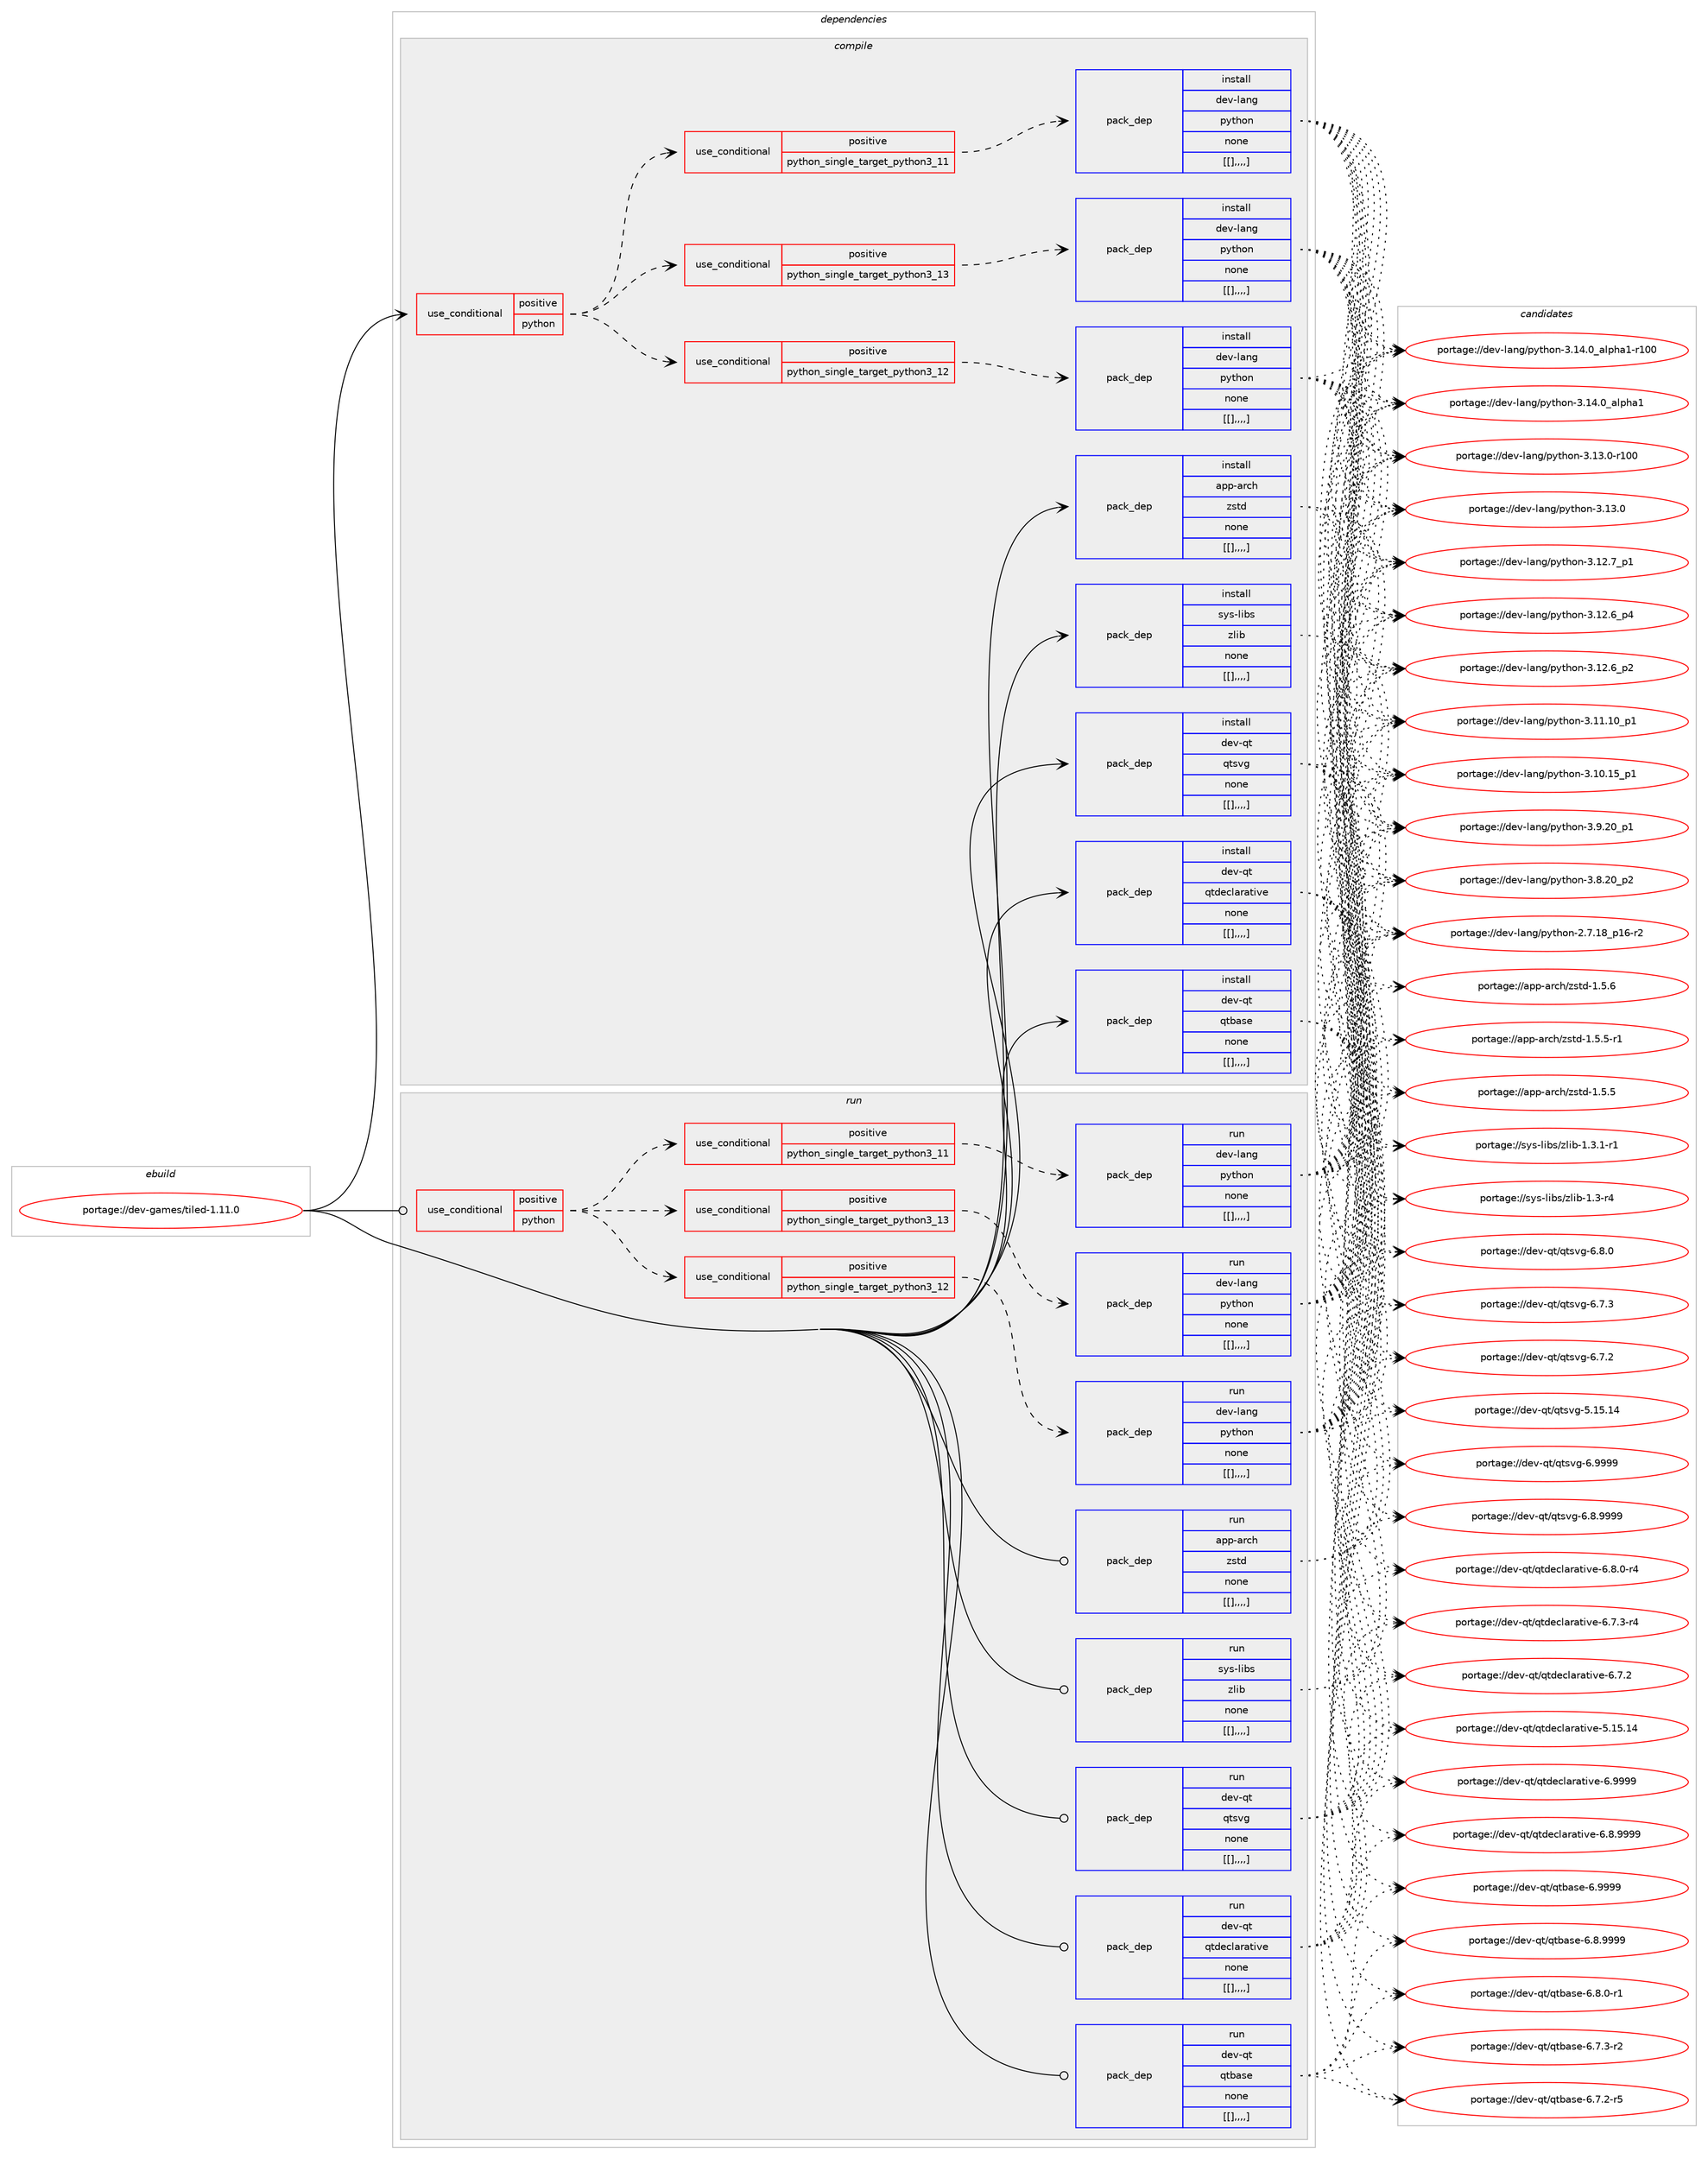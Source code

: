 digraph prolog {

# *************
# Graph options
# *************

newrank=true;
concentrate=true;
compound=true;
graph [rankdir=LR,fontname=Helvetica,fontsize=10,ranksep=1.5];#, ranksep=2.5, nodesep=0.2];
edge  [arrowhead=vee];
node  [fontname=Helvetica,fontsize=10];

# **********
# The ebuild
# **********

subgraph cluster_leftcol {
color=gray;
label=<<i>ebuild</i>>;
id [label="portage://dev-games/tiled-1.11.0", color=red, width=4, href="../dev-games/tiled-1.11.0.svg"];
}

# ****************
# The dependencies
# ****************

subgraph cluster_midcol {
color=gray;
label=<<i>dependencies</i>>;
subgraph cluster_compile {
fillcolor="#eeeeee";
style=filled;
label=<<i>compile</i>>;
subgraph cond21539 {
dependency78881 [label=<<TABLE BORDER="0" CELLBORDER="1" CELLSPACING="0" CELLPADDING="4"><TR><TD ROWSPAN="3" CELLPADDING="10">use_conditional</TD></TR><TR><TD>positive</TD></TR><TR><TD>python</TD></TR></TABLE>>, shape=none, color=red];
subgraph cond21540 {
dependency78884 [label=<<TABLE BORDER="0" CELLBORDER="1" CELLSPACING="0" CELLPADDING="4"><TR><TD ROWSPAN="3" CELLPADDING="10">use_conditional</TD></TR><TR><TD>positive</TD></TR><TR><TD>python_single_target_python3_11</TD></TR></TABLE>>, shape=none, color=red];
subgraph pack56356 {
dependency78943 [label=<<TABLE BORDER="0" CELLBORDER="1" CELLSPACING="0" CELLPADDING="4" WIDTH="220"><TR><TD ROWSPAN="6" CELLPADDING="30">pack_dep</TD></TR><TR><TD WIDTH="110">install</TD></TR><TR><TD>dev-lang</TD></TR><TR><TD>python</TD></TR><TR><TD>none</TD></TR><TR><TD>[[],,,,]</TD></TR></TABLE>>, shape=none, color=blue];
}
dependency78884:e -> dependency78943:w [weight=20,style="dashed",arrowhead="vee"];
}
dependency78881:e -> dependency78884:w [weight=20,style="dashed",arrowhead="vee"];
subgraph cond21556 {
dependency79001 [label=<<TABLE BORDER="0" CELLBORDER="1" CELLSPACING="0" CELLPADDING="4"><TR><TD ROWSPAN="3" CELLPADDING="10">use_conditional</TD></TR><TR><TD>positive</TD></TR><TR><TD>python_single_target_python3_12</TD></TR></TABLE>>, shape=none, color=red];
subgraph pack56450 {
dependency79104 [label=<<TABLE BORDER="0" CELLBORDER="1" CELLSPACING="0" CELLPADDING="4" WIDTH="220"><TR><TD ROWSPAN="6" CELLPADDING="30">pack_dep</TD></TR><TR><TD WIDTH="110">install</TD></TR><TR><TD>dev-lang</TD></TR><TR><TD>python</TD></TR><TR><TD>none</TD></TR><TR><TD>[[],,,,]</TD></TR></TABLE>>, shape=none, color=blue];
}
dependency79001:e -> dependency79104:w [weight=20,style="dashed",arrowhead="vee"];
}
dependency78881:e -> dependency79001:w [weight=20,style="dashed",arrowhead="vee"];
subgraph cond21587 {
dependency79111 [label=<<TABLE BORDER="0" CELLBORDER="1" CELLSPACING="0" CELLPADDING="4"><TR><TD ROWSPAN="3" CELLPADDING="10">use_conditional</TD></TR><TR><TD>positive</TD></TR><TR><TD>python_single_target_python3_13</TD></TR></TABLE>>, shape=none, color=red];
subgraph pack56516 {
dependency79121 [label=<<TABLE BORDER="0" CELLBORDER="1" CELLSPACING="0" CELLPADDING="4" WIDTH="220"><TR><TD ROWSPAN="6" CELLPADDING="30">pack_dep</TD></TR><TR><TD WIDTH="110">install</TD></TR><TR><TD>dev-lang</TD></TR><TR><TD>python</TD></TR><TR><TD>none</TD></TR><TR><TD>[[],,,,]</TD></TR></TABLE>>, shape=none, color=blue];
}
dependency79111:e -> dependency79121:w [weight=20,style="dashed",arrowhead="vee"];
}
dependency78881:e -> dependency79111:w [weight=20,style="dashed",arrowhead="vee"];
}
id:e -> dependency78881:w [weight=20,style="solid",arrowhead="vee"];
subgraph pack56520 {
dependency79128 [label=<<TABLE BORDER="0" CELLBORDER="1" CELLSPACING="0" CELLPADDING="4" WIDTH="220"><TR><TD ROWSPAN="6" CELLPADDING="30">pack_dep</TD></TR><TR><TD WIDTH="110">install</TD></TR><TR><TD>app-arch</TD></TR><TR><TD>zstd</TD></TR><TR><TD>none</TD></TR><TR><TD>[[],,,,]</TD></TR></TABLE>>, shape=none, color=blue];
}
id:e -> dependency79128:w [weight=20,style="solid",arrowhead="vee"];
subgraph pack56527 {
dependency79142 [label=<<TABLE BORDER="0" CELLBORDER="1" CELLSPACING="0" CELLPADDING="4" WIDTH="220"><TR><TD ROWSPAN="6" CELLPADDING="30">pack_dep</TD></TR><TR><TD WIDTH="110">install</TD></TR><TR><TD>dev-qt</TD></TR><TR><TD>qtbase</TD></TR><TR><TD>none</TD></TR><TR><TD>[[],,,,]</TD></TR></TABLE>>, shape=none, color=blue];
}
id:e -> dependency79142:w [weight=20,style="solid",arrowhead="vee"];
subgraph pack56560 {
dependency79179 [label=<<TABLE BORDER="0" CELLBORDER="1" CELLSPACING="0" CELLPADDING="4" WIDTH="220"><TR><TD ROWSPAN="6" CELLPADDING="30">pack_dep</TD></TR><TR><TD WIDTH="110">install</TD></TR><TR><TD>dev-qt</TD></TR><TR><TD>qtdeclarative</TD></TR><TR><TD>none</TD></TR><TR><TD>[[],,,,]</TD></TR></TABLE>>, shape=none, color=blue];
}
id:e -> dependency79179:w [weight=20,style="solid",arrowhead="vee"];
subgraph pack56564 {
dependency79188 [label=<<TABLE BORDER="0" CELLBORDER="1" CELLSPACING="0" CELLPADDING="4" WIDTH="220"><TR><TD ROWSPAN="6" CELLPADDING="30">pack_dep</TD></TR><TR><TD WIDTH="110">install</TD></TR><TR><TD>dev-qt</TD></TR><TR><TD>qtsvg</TD></TR><TR><TD>none</TD></TR><TR><TD>[[],,,,]</TD></TR></TABLE>>, shape=none, color=blue];
}
id:e -> dependency79188:w [weight=20,style="solid",arrowhead="vee"];
subgraph pack56572 {
dependency79219 [label=<<TABLE BORDER="0" CELLBORDER="1" CELLSPACING="0" CELLPADDING="4" WIDTH="220"><TR><TD ROWSPAN="6" CELLPADDING="30">pack_dep</TD></TR><TR><TD WIDTH="110">install</TD></TR><TR><TD>sys-libs</TD></TR><TR><TD>zlib</TD></TR><TR><TD>none</TD></TR><TR><TD>[[],,,,]</TD></TR></TABLE>>, shape=none, color=blue];
}
id:e -> dependency79219:w [weight=20,style="solid",arrowhead="vee"];
}
subgraph cluster_compileandrun {
fillcolor="#eeeeee";
style=filled;
label=<<i>compile and run</i>>;
}
subgraph cluster_run {
fillcolor="#eeeeee";
style=filled;
label=<<i>run</i>>;
subgraph cond21614 {
dependency79322 [label=<<TABLE BORDER="0" CELLBORDER="1" CELLSPACING="0" CELLPADDING="4"><TR><TD ROWSPAN="3" CELLPADDING="10">use_conditional</TD></TR><TR><TD>positive</TD></TR><TR><TD>python</TD></TR></TABLE>>, shape=none, color=red];
subgraph cond21627 {
dependency79393 [label=<<TABLE BORDER="0" CELLBORDER="1" CELLSPACING="0" CELLPADDING="4"><TR><TD ROWSPAN="3" CELLPADDING="10">use_conditional</TD></TR><TR><TD>positive</TD></TR><TR><TD>python_single_target_python3_11</TD></TR></TABLE>>, shape=none, color=red];
subgraph pack56758 {
dependency79474 [label=<<TABLE BORDER="0" CELLBORDER="1" CELLSPACING="0" CELLPADDING="4" WIDTH="220"><TR><TD ROWSPAN="6" CELLPADDING="30">pack_dep</TD></TR><TR><TD WIDTH="110">run</TD></TR><TR><TD>dev-lang</TD></TR><TR><TD>python</TD></TR><TR><TD>none</TD></TR><TR><TD>[[],,,,]</TD></TR></TABLE>>, shape=none, color=blue];
}
dependency79393:e -> dependency79474:w [weight=20,style="dashed",arrowhead="vee"];
}
dependency79322:e -> dependency79393:w [weight=20,style="dashed",arrowhead="vee"];
subgraph cond21648 {
dependency79580 [label=<<TABLE BORDER="0" CELLBORDER="1" CELLSPACING="0" CELLPADDING="4"><TR><TD ROWSPAN="3" CELLPADDING="10">use_conditional</TD></TR><TR><TD>positive</TD></TR><TR><TD>python_single_target_python3_12</TD></TR></TABLE>>, shape=none, color=red];
subgraph pack56903 {
dependency79590 [label=<<TABLE BORDER="0" CELLBORDER="1" CELLSPACING="0" CELLPADDING="4" WIDTH="220"><TR><TD ROWSPAN="6" CELLPADDING="30">pack_dep</TD></TR><TR><TD WIDTH="110">run</TD></TR><TR><TD>dev-lang</TD></TR><TR><TD>python</TD></TR><TR><TD>none</TD></TR><TR><TD>[[],,,,]</TD></TR></TABLE>>, shape=none, color=blue];
}
dependency79580:e -> dependency79590:w [weight=20,style="dashed",arrowhead="vee"];
}
dependency79322:e -> dependency79580:w [weight=20,style="dashed",arrowhead="vee"];
subgraph cond21660 {
dependency79631 [label=<<TABLE BORDER="0" CELLBORDER="1" CELLSPACING="0" CELLPADDING="4"><TR><TD ROWSPAN="3" CELLPADDING="10">use_conditional</TD></TR><TR><TD>positive</TD></TR><TR><TD>python_single_target_python3_13</TD></TR></TABLE>>, shape=none, color=red];
subgraph pack56975 {
dependency79667 [label=<<TABLE BORDER="0" CELLBORDER="1" CELLSPACING="0" CELLPADDING="4" WIDTH="220"><TR><TD ROWSPAN="6" CELLPADDING="30">pack_dep</TD></TR><TR><TD WIDTH="110">run</TD></TR><TR><TD>dev-lang</TD></TR><TR><TD>python</TD></TR><TR><TD>none</TD></TR><TR><TD>[[],,,,]</TD></TR></TABLE>>, shape=none, color=blue];
}
dependency79631:e -> dependency79667:w [weight=20,style="dashed",arrowhead="vee"];
}
dependency79322:e -> dependency79631:w [weight=20,style="dashed",arrowhead="vee"];
}
id:e -> dependency79322:w [weight=20,style="solid",arrowhead="odot"];
subgraph pack57010 {
dependency79716 [label=<<TABLE BORDER="0" CELLBORDER="1" CELLSPACING="0" CELLPADDING="4" WIDTH="220"><TR><TD ROWSPAN="6" CELLPADDING="30">pack_dep</TD></TR><TR><TD WIDTH="110">run</TD></TR><TR><TD>app-arch</TD></TR><TR><TD>zstd</TD></TR><TR><TD>none</TD></TR><TR><TD>[[],,,,]</TD></TR></TABLE>>, shape=none, color=blue];
}
id:e -> dependency79716:w [weight=20,style="solid",arrowhead="odot"];
subgraph pack57057 {
dependency79762 [label=<<TABLE BORDER="0" CELLBORDER="1" CELLSPACING="0" CELLPADDING="4" WIDTH="220"><TR><TD ROWSPAN="6" CELLPADDING="30">pack_dep</TD></TR><TR><TD WIDTH="110">run</TD></TR><TR><TD>dev-qt</TD></TR><TR><TD>qtbase</TD></TR><TR><TD>none</TD></TR><TR><TD>[[],,,,]</TD></TR></TABLE>>, shape=none, color=blue];
}
id:e -> dependency79762:w [weight=20,style="solid",arrowhead="odot"];
subgraph pack57104 {
dependency79815 [label=<<TABLE BORDER="0" CELLBORDER="1" CELLSPACING="0" CELLPADDING="4" WIDTH="220"><TR><TD ROWSPAN="6" CELLPADDING="30">pack_dep</TD></TR><TR><TD WIDTH="110">run</TD></TR><TR><TD>dev-qt</TD></TR><TR><TD>qtdeclarative</TD></TR><TR><TD>none</TD></TR><TR><TD>[[],,,,]</TD></TR></TABLE>>, shape=none, color=blue];
}
id:e -> dependency79815:w [weight=20,style="solid",arrowhead="odot"];
subgraph pack57106 {
dependency79826 [label=<<TABLE BORDER="0" CELLBORDER="1" CELLSPACING="0" CELLPADDING="4" WIDTH="220"><TR><TD ROWSPAN="6" CELLPADDING="30">pack_dep</TD></TR><TR><TD WIDTH="110">run</TD></TR><TR><TD>dev-qt</TD></TR><TR><TD>qtsvg</TD></TR><TR><TD>none</TD></TR><TR><TD>[[],,,,]</TD></TR></TABLE>>, shape=none, color=blue];
}
id:e -> dependency79826:w [weight=20,style="solid",arrowhead="odot"];
subgraph pack57115 {
dependency79833 [label=<<TABLE BORDER="0" CELLBORDER="1" CELLSPACING="0" CELLPADDING="4" WIDTH="220"><TR><TD ROWSPAN="6" CELLPADDING="30">pack_dep</TD></TR><TR><TD WIDTH="110">run</TD></TR><TR><TD>sys-libs</TD></TR><TR><TD>zlib</TD></TR><TR><TD>none</TD></TR><TR><TD>[[],,,,]</TD></TR></TABLE>>, shape=none, color=blue];
}
id:e -> dependency79833:w [weight=20,style="solid",arrowhead="odot"];
}
}

# **************
# The candidates
# **************

subgraph cluster_choices {
rank=same;
color=gray;
label=<<i>candidates</i>>;

subgraph choice56663 {
color=black;
nodesep=1;
choice100101118451089711010347112121116104111110455146495246489597108112104974945114494848 [label="portage://dev-lang/python-3.14.0_alpha1-r100", color=red, width=4,href="../dev-lang/python-3.14.0_alpha1-r100.svg"];
choice1001011184510897110103471121211161041111104551464952464895971081121049749 [label="portage://dev-lang/python-3.14.0_alpha1", color=red, width=4,href="../dev-lang/python-3.14.0_alpha1.svg"];
choice1001011184510897110103471121211161041111104551464951464845114494848 [label="portage://dev-lang/python-3.13.0-r100", color=red, width=4,href="../dev-lang/python-3.13.0-r100.svg"];
choice10010111845108971101034711212111610411111045514649514648 [label="portage://dev-lang/python-3.13.0", color=red, width=4,href="../dev-lang/python-3.13.0.svg"];
choice100101118451089711010347112121116104111110455146495046559511249 [label="portage://dev-lang/python-3.12.7_p1", color=red, width=4,href="../dev-lang/python-3.12.7_p1.svg"];
choice100101118451089711010347112121116104111110455146495046549511252 [label="portage://dev-lang/python-3.12.6_p4", color=red, width=4,href="../dev-lang/python-3.12.6_p4.svg"];
choice100101118451089711010347112121116104111110455146495046549511250 [label="portage://dev-lang/python-3.12.6_p2", color=red, width=4,href="../dev-lang/python-3.12.6_p2.svg"];
choice10010111845108971101034711212111610411111045514649494649489511249 [label="portage://dev-lang/python-3.11.10_p1", color=red, width=4,href="../dev-lang/python-3.11.10_p1.svg"];
choice10010111845108971101034711212111610411111045514649484649539511249 [label="portage://dev-lang/python-3.10.15_p1", color=red, width=4,href="../dev-lang/python-3.10.15_p1.svg"];
choice100101118451089711010347112121116104111110455146574650489511249 [label="portage://dev-lang/python-3.9.20_p1", color=red, width=4,href="../dev-lang/python-3.9.20_p1.svg"];
choice100101118451089711010347112121116104111110455146564650489511250 [label="portage://dev-lang/python-3.8.20_p2", color=red, width=4,href="../dev-lang/python-3.8.20_p2.svg"];
choice100101118451089711010347112121116104111110455046554649569511249544511450 [label="portage://dev-lang/python-2.7.18_p16-r2", color=red, width=4,href="../dev-lang/python-2.7.18_p16-r2.svg"];
dependency78943:e -> choice100101118451089711010347112121116104111110455146495246489597108112104974945114494848:w [style=dotted,weight="100"];
dependency78943:e -> choice1001011184510897110103471121211161041111104551464952464895971081121049749:w [style=dotted,weight="100"];
dependency78943:e -> choice1001011184510897110103471121211161041111104551464951464845114494848:w [style=dotted,weight="100"];
dependency78943:e -> choice10010111845108971101034711212111610411111045514649514648:w [style=dotted,weight="100"];
dependency78943:e -> choice100101118451089711010347112121116104111110455146495046559511249:w [style=dotted,weight="100"];
dependency78943:e -> choice100101118451089711010347112121116104111110455146495046549511252:w [style=dotted,weight="100"];
dependency78943:e -> choice100101118451089711010347112121116104111110455146495046549511250:w [style=dotted,weight="100"];
dependency78943:e -> choice10010111845108971101034711212111610411111045514649494649489511249:w [style=dotted,weight="100"];
dependency78943:e -> choice10010111845108971101034711212111610411111045514649484649539511249:w [style=dotted,weight="100"];
dependency78943:e -> choice100101118451089711010347112121116104111110455146574650489511249:w [style=dotted,weight="100"];
dependency78943:e -> choice100101118451089711010347112121116104111110455146564650489511250:w [style=dotted,weight="100"];
dependency78943:e -> choice100101118451089711010347112121116104111110455046554649569511249544511450:w [style=dotted,weight="100"];
}
subgraph choice56782 {
color=black;
nodesep=1;
choice100101118451089711010347112121116104111110455146495246489597108112104974945114494848 [label="portage://dev-lang/python-3.14.0_alpha1-r100", color=red, width=4,href="../dev-lang/python-3.14.0_alpha1-r100.svg"];
choice1001011184510897110103471121211161041111104551464952464895971081121049749 [label="portage://dev-lang/python-3.14.0_alpha1", color=red, width=4,href="../dev-lang/python-3.14.0_alpha1.svg"];
choice1001011184510897110103471121211161041111104551464951464845114494848 [label="portage://dev-lang/python-3.13.0-r100", color=red, width=4,href="../dev-lang/python-3.13.0-r100.svg"];
choice10010111845108971101034711212111610411111045514649514648 [label="portage://dev-lang/python-3.13.0", color=red, width=4,href="../dev-lang/python-3.13.0.svg"];
choice100101118451089711010347112121116104111110455146495046559511249 [label="portage://dev-lang/python-3.12.7_p1", color=red, width=4,href="../dev-lang/python-3.12.7_p1.svg"];
choice100101118451089711010347112121116104111110455146495046549511252 [label="portage://dev-lang/python-3.12.6_p4", color=red, width=4,href="../dev-lang/python-3.12.6_p4.svg"];
choice100101118451089711010347112121116104111110455146495046549511250 [label="portage://dev-lang/python-3.12.6_p2", color=red, width=4,href="../dev-lang/python-3.12.6_p2.svg"];
choice10010111845108971101034711212111610411111045514649494649489511249 [label="portage://dev-lang/python-3.11.10_p1", color=red, width=4,href="../dev-lang/python-3.11.10_p1.svg"];
choice10010111845108971101034711212111610411111045514649484649539511249 [label="portage://dev-lang/python-3.10.15_p1", color=red, width=4,href="../dev-lang/python-3.10.15_p1.svg"];
choice100101118451089711010347112121116104111110455146574650489511249 [label="portage://dev-lang/python-3.9.20_p1", color=red, width=4,href="../dev-lang/python-3.9.20_p1.svg"];
choice100101118451089711010347112121116104111110455146564650489511250 [label="portage://dev-lang/python-3.8.20_p2", color=red, width=4,href="../dev-lang/python-3.8.20_p2.svg"];
choice100101118451089711010347112121116104111110455046554649569511249544511450 [label="portage://dev-lang/python-2.7.18_p16-r2", color=red, width=4,href="../dev-lang/python-2.7.18_p16-r2.svg"];
dependency79104:e -> choice100101118451089711010347112121116104111110455146495246489597108112104974945114494848:w [style=dotted,weight="100"];
dependency79104:e -> choice1001011184510897110103471121211161041111104551464952464895971081121049749:w [style=dotted,weight="100"];
dependency79104:e -> choice1001011184510897110103471121211161041111104551464951464845114494848:w [style=dotted,weight="100"];
dependency79104:e -> choice10010111845108971101034711212111610411111045514649514648:w [style=dotted,weight="100"];
dependency79104:e -> choice100101118451089711010347112121116104111110455146495046559511249:w [style=dotted,weight="100"];
dependency79104:e -> choice100101118451089711010347112121116104111110455146495046549511252:w [style=dotted,weight="100"];
dependency79104:e -> choice100101118451089711010347112121116104111110455146495046549511250:w [style=dotted,weight="100"];
dependency79104:e -> choice10010111845108971101034711212111610411111045514649494649489511249:w [style=dotted,weight="100"];
dependency79104:e -> choice10010111845108971101034711212111610411111045514649484649539511249:w [style=dotted,weight="100"];
dependency79104:e -> choice100101118451089711010347112121116104111110455146574650489511249:w [style=dotted,weight="100"];
dependency79104:e -> choice100101118451089711010347112121116104111110455146564650489511250:w [style=dotted,weight="100"];
dependency79104:e -> choice100101118451089711010347112121116104111110455046554649569511249544511450:w [style=dotted,weight="100"];
}
subgraph choice56840 {
color=black;
nodesep=1;
choice100101118451089711010347112121116104111110455146495246489597108112104974945114494848 [label="portage://dev-lang/python-3.14.0_alpha1-r100", color=red, width=4,href="../dev-lang/python-3.14.0_alpha1-r100.svg"];
choice1001011184510897110103471121211161041111104551464952464895971081121049749 [label="portage://dev-lang/python-3.14.0_alpha1", color=red, width=4,href="../dev-lang/python-3.14.0_alpha1.svg"];
choice1001011184510897110103471121211161041111104551464951464845114494848 [label="portage://dev-lang/python-3.13.0-r100", color=red, width=4,href="../dev-lang/python-3.13.0-r100.svg"];
choice10010111845108971101034711212111610411111045514649514648 [label="portage://dev-lang/python-3.13.0", color=red, width=4,href="../dev-lang/python-3.13.0.svg"];
choice100101118451089711010347112121116104111110455146495046559511249 [label="portage://dev-lang/python-3.12.7_p1", color=red, width=4,href="../dev-lang/python-3.12.7_p1.svg"];
choice100101118451089711010347112121116104111110455146495046549511252 [label="portage://dev-lang/python-3.12.6_p4", color=red, width=4,href="../dev-lang/python-3.12.6_p4.svg"];
choice100101118451089711010347112121116104111110455146495046549511250 [label="portage://dev-lang/python-3.12.6_p2", color=red, width=4,href="../dev-lang/python-3.12.6_p2.svg"];
choice10010111845108971101034711212111610411111045514649494649489511249 [label="portage://dev-lang/python-3.11.10_p1", color=red, width=4,href="../dev-lang/python-3.11.10_p1.svg"];
choice10010111845108971101034711212111610411111045514649484649539511249 [label="portage://dev-lang/python-3.10.15_p1", color=red, width=4,href="../dev-lang/python-3.10.15_p1.svg"];
choice100101118451089711010347112121116104111110455146574650489511249 [label="portage://dev-lang/python-3.9.20_p1", color=red, width=4,href="../dev-lang/python-3.9.20_p1.svg"];
choice100101118451089711010347112121116104111110455146564650489511250 [label="portage://dev-lang/python-3.8.20_p2", color=red, width=4,href="../dev-lang/python-3.8.20_p2.svg"];
choice100101118451089711010347112121116104111110455046554649569511249544511450 [label="portage://dev-lang/python-2.7.18_p16-r2", color=red, width=4,href="../dev-lang/python-2.7.18_p16-r2.svg"];
dependency79121:e -> choice100101118451089711010347112121116104111110455146495246489597108112104974945114494848:w [style=dotted,weight="100"];
dependency79121:e -> choice1001011184510897110103471121211161041111104551464952464895971081121049749:w [style=dotted,weight="100"];
dependency79121:e -> choice1001011184510897110103471121211161041111104551464951464845114494848:w [style=dotted,weight="100"];
dependency79121:e -> choice10010111845108971101034711212111610411111045514649514648:w [style=dotted,weight="100"];
dependency79121:e -> choice100101118451089711010347112121116104111110455146495046559511249:w [style=dotted,weight="100"];
dependency79121:e -> choice100101118451089711010347112121116104111110455146495046549511252:w [style=dotted,weight="100"];
dependency79121:e -> choice100101118451089711010347112121116104111110455146495046549511250:w [style=dotted,weight="100"];
dependency79121:e -> choice10010111845108971101034711212111610411111045514649494649489511249:w [style=dotted,weight="100"];
dependency79121:e -> choice10010111845108971101034711212111610411111045514649484649539511249:w [style=dotted,weight="100"];
dependency79121:e -> choice100101118451089711010347112121116104111110455146574650489511249:w [style=dotted,weight="100"];
dependency79121:e -> choice100101118451089711010347112121116104111110455146564650489511250:w [style=dotted,weight="100"];
dependency79121:e -> choice100101118451089711010347112121116104111110455046554649569511249544511450:w [style=dotted,weight="100"];
}
subgraph choice56862 {
color=black;
nodesep=1;
choice9711211245971149910447122115116100454946534654 [label="portage://app-arch/zstd-1.5.6", color=red, width=4,href="../app-arch/zstd-1.5.6.svg"];
choice97112112459711499104471221151161004549465346534511449 [label="portage://app-arch/zstd-1.5.5-r1", color=red, width=4,href="../app-arch/zstd-1.5.5-r1.svg"];
choice9711211245971149910447122115116100454946534653 [label="portage://app-arch/zstd-1.5.5", color=red, width=4,href="../app-arch/zstd-1.5.5.svg"];
dependency79128:e -> choice9711211245971149910447122115116100454946534654:w [style=dotted,weight="100"];
dependency79128:e -> choice97112112459711499104471221151161004549465346534511449:w [style=dotted,weight="100"];
dependency79128:e -> choice9711211245971149910447122115116100454946534653:w [style=dotted,weight="100"];
}
subgraph choice56867 {
color=black;
nodesep=1;
choice1001011184511311647113116989711510145544657575757 [label="portage://dev-qt/qtbase-6.9999", color=red, width=4,href="../dev-qt/qtbase-6.9999.svg"];
choice10010111845113116471131169897115101455446564657575757 [label="portage://dev-qt/qtbase-6.8.9999", color=red, width=4,href="../dev-qt/qtbase-6.8.9999.svg"];
choice100101118451131164711311698971151014554465646484511449 [label="portage://dev-qt/qtbase-6.8.0-r1", color=red, width=4,href="../dev-qt/qtbase-6.8.0-r1.svg"];
choice100101118451131164711311698971151014554465546514511450 [label="portage://dev-qt/qtbase-6.7.3-r2", color=red, width=4,href="../dev-qt/qtbase-6.7.3-r2.svg"];
choice100101118451131164711311698971151014554465546504511453 [label="portage://dev-qt/qtbase-6.7.2-r5", color=red, width=4,href="../dev-qt/qtbase-6.7.2-r5.svg"];
dependency79142:e -> choice1001011184511311647113116989711510145544657575757:w [style=dotted,weight="100"];
dependency79142:e -> choice10010111845113116471131169897115101455446564657575757:w [style=dotted,weight="100"];
dependency79142:e -> choice100101118451131164711311698971151014554465646484511449:w [style=dotted,weight="100"];
dependency79142:e -> choice100101118451131164711311698971151014554465546514511450:w [style=dotted,weight="100"];
dependency79142:e -> choice100101118451131164711311698971151014554465546504511453:w [style=dotted,weight="100"];
}
subgraph choice56873 {
color=black;
nodesep=1;
choice100101118451131164711311610010199108971149711610511810145544657575757 [label="portage://dev-qt/qtdeclarative-6.9999", color=red, width=4,href="../dev-qt/qtdeclarative-6.9999.svg"];
choice1001011184511311647113116100101991089711497116105118101455446564657575757 [label="portage://dev-qt/qtdeclarative-6.8.9999", color=red, width=4,href="../dev-qt/qtdeclarative-6.8.9999.svg"];
choice10010111845113116471131161001019910897114971161051181014554465646484511452 [label="portage://dev-qt/qtdeclarative-6.8.0-r4", color=red, width=4,href="../dev-qt/qtdeclarative-6.8.0-r4.svg"];
choice10010111845113116471131161001019910897114971161051181014554465546514511452 [label="portage://dev-qt/qtdeclarative-6.7.3-r4", color=red, width=4,href="../dev-qt/qtdeclarative-6.7.3-r4.svg"];
choice1001011184511311647113116100101991089711497116105118101455446554650 [label="portage://dev-qt/qtdeclarative-6.7.2", color=red, width=4,href="../dev-qt/qtdeclarative-6.7.2.svg"];
choice10010111845113116471131161001019910897114971161051181014553464953464952 [label="portage://dev-qt/qtdeclarative-5.15.14", color=red, width=4,href="../dev-qt/qtdeclarative-5.15.14.svg"];
dependency79179:e -> choice100101118451131164711311610010199108971149711610511810145544657575757:w [style=dotted,weight="100"];
dependency79179:e -> choice1001011184511311647113116100101991089711497116105118101455446564657575757:w [style=dotted,weight="100"];
dependency79179:e -> choice10010111845113116471131161001019910897114971161051181014554465646484511452:w [style=dotted,weight="100"];
dependency79179:e -> choice10010111845113116471131161001019910897114971161051181014554465546514511452:w [style=dotted,weight="100"];
dependency79179:e -> choice1001011184511311647113116100101991089711497116105118101455446554650:w [style=dotted,weight="100"];
dependency79179:e -> choice10010111845113116471131161001019910897114971161051181014553464953464952:w [style=dotted,weight="100"];
}
subgraph choice56885 {
color=black;
nodesep=1;
choice100101118451131164711311611511810345544657575757 [label="portage://dev-qt/qtsvg-6.9999", color=red, width=4,href="../dev-qt/qtsvg-6.9999.svg"];
choice1001011184511311647113116115118103455446564657575757 [label="portage://dev-qt/qtsvg-6.8.9999", color=red, width=4,href="../dev-qt/qtsvg-6.8.9999.svg"];
choice1001011184511311647113116115118103455446564648 [label="portage://dev-qt/qtsvg-6.8.0", color=red, width=4,href="../dev-qt/qtsvg-6.8.0.svg"];
choice1001011184511311647113116115118103455446554651 [label="portage://dev-qt/qtsvg-6.7.3", color=red, width=4,href="../dev-qt/qtsvg-6.7.3.svg"];
choice1001011184511311647113116115118103455446554650 [label="portage://dev-qt/qtsvg-6.7.2", color=red, width=4,href="../dev-qt/qtsvg-6.7.2.svg"];
choice10010111845113116471131161151181034553464953464952 [label="portage://dev-qt/qtsvg-5.15.14", color=red, width=4,href="../dev-qt/qtsvg-5.15.14.svg"];
dependency79188:e -> choice100101118451131164711311611511810345544657575757:w [style=dotted,weight="100"];
dependency79188:e -> choice1001011184511311647113116115118103455446564657575757:w [style=dotted,weight="100"];
dependency79188:e -> choice1001011184511311647113116115118103455446564648:w [style=dotted,weight="100"];
dependency79188:e -> choice1001011184511311647113116115118103455446554651:w [style=dotted,weight="100"];
dependency79188:e -> choice1001011184511311647113116115118103455446554650:w [style=dotted,weight="100"];
dependency79188:e -> choice10010111845113116471131161151181034553464953464952:w [style=dotted,weight="100"];
}
subgraph choice56891 {
color=black;
nodesep=1;
choice115121115451081059811547122108105984549465146494511449 [label="portage://sys-libs/zlib-1.3.1-r1", color=red, width=4,href="../sys-libs/zlib-1.3.1-r1.svg"];
choice11512111545108105981154712210810598454946514511452 [label="portage://sys-libs/zlib-1.3-r4", color=red, width=4,href="../sys-libs/zlib-1.3-r4.svg"];
dependency79219:e -> choice115121115451081059811547122108105984549465146494511449:w [style=dotted,weight="100"];
dependency79219:e -> choice11512111545108105981154712210810598454946514511452:w [style=dotted,weight="100"];
}
subgraph choice56894 {
color=black;
nodesep=1;
choice100101118451089711010347112121116104111110455146495246489597108112104974945114494848 [label="portage://dev-lang/python-3.14.0_alpha1-r100", color=red, width=4,href="../dev-lang/python-3.14.0_alpha1-r100.svg"];
choice1001011184510897110103471121211161041111104551464952464895971081121049749 [label="portage://dev-lang/python-3.14.0_alpha1", color=red, width=4,href="../dev-lang/python-3.14.0_alpha1.svg"];
choice1001011184510897110103471121211161041111104551464951464845114494848 [label="portage://dev-lang/python-3.13.0-r100", color=red, width=4,href="../dev-lang/python-3.13.0-r100.svg"];
choice10010111845108971101034711212111610411111045514649514648 [label="portage://dev-lang/python-3.13.0", color=red, width=4,href="../dev-lang/python-3.13.0.svg"];
choice100101118451089711010347112121116104111110455146495046559511249 [label="portage://dev-lang/python-3.12.7_p1", color=red, width=4,href="../dev-lang/python-3.12.7_p1.svg"];
choice100101118451089711010347112121116104111110455146495046549511252 [label="portage://dev-lang/python-3.12.6_p4", color=red, width=4,href="../dev-lang/python-3.12.6_p4.svg"];
choice100101118451089711010347112121116104111110455146495046549511250 [label="portage://dev-lang/python-3.12.6_p2", color=red, width=4,href="../dev-lang/python-3.12.6_p2.svg"];
choice10010111845108971101034711212111610411111045514649494649489511249 [label="portage://dev-lang/python-3.11.10_p1", color=red, width=4,href="../dev-lang/python-3.11.10_p1.svg"];
choice10010111845108971101034711212111610411111045514649484649539511249 [label="portage://dev-lang/python-3.10.15_p1", color=red, width=4,href="../dev-lang/python-3.10.15_p1.svg"];
choice100101118451089711010347112121116104111110455146574650489511249 [label="portage://dev-lang/python-3.9.20_p1", color=red, width=4,href="../dev-lang/python-3.9.20_p1.svg"];
choice100101118451089711010347112121116104111110455146564650489511250 [label="portage://dev-lang/python-3.8.20_p2", color=red, width=4,href="../dev-lang/python-3.8.20_p2.svg"];
choice100101118451089711010347112121116104111110455046554649569511249544511450 [label="portage://dev-lang/python-2.7.18_p16-r2", color=red, width=4,href="../dev-lang/python-2.7.18_p16-r2.svg"];
dependency79474:e -> choice100101118451089711010347112121116104111110455146495246489597108112104974945114494848:w [style=dotted,weight="100"];
dependency79474:e -> choice1001011184510897110103471121211161041111104551464952464895971081121049749:w [style=dotted,weight="100"];
dependency79474:e -> choice1001011184510897110103471121211161041111104551464951464845114494848:w [style=dotted,weight="100"];
dependency79474:e -> choice10010111845108971101034711212111610411111045514649514648:w [style=dotted,weight="100"];
dependency79474:e -> choice100101118451089711010347112121116104111110455146495046559511249:w [style=dotted,weight="100"];
dependency79474:e -> choice100101118451089711010347112121116104111110455146495046549511252:w [style=dotted,weight="100"];
dependency79474:e -> choice100101118451089711010347112121116104111110455146495046549511250:w [style=dotted,weight="100"];
dependency79474:e -> choice10010111845108971101034711212111610411111045514649494649489511249:w [style=dotted,weight="100"];
dependency79474:e -> choice10010111845108971101034711212111610411111045514649484649539511249:w [style=dotted,weight="100"];
dependency79474:e -> choice100101118451089711010347112121116104111110455146574650489511249:w [style=dotted,weight="100"];
dependency79474:e -> choice100101118451089711010347112121116104111110455146564650489511250:w [style=dotted,weight="100"];
dependency79474:e -> choice100101118451089711010347112121116104111110455046554649569511249544511450:w [style=dotted,weight="100"];
}
subgraph choice56910 {
color=black;
nodesep=1;
choice100101118451089711010347112121116104111110455146495246489597108112104974945114494848 [label="portage://dev-lang/python-3.14.0_alpha1-r100", color=red, width=4,href="../dev-lang/python-3.14.0_alpha1-r100.svg"];
choice1001011184510897110103471121211161041111104551464952464895971081121049749 [label="portage://dev-lang/python-3.14.0_alpha1", color=red, width=4,href="../dev-lang/python-3.14.0_alpha1.svg"];
choice1001011184510897110103471121211161041111104551464951464845114494848 [label="portage://dev-lang/python-3.13.0-r100", color=red, width=4,href="../dev-lang/python-3.13.0-r100.svg"];
choice10010111845108971101034711212111610411111045514649514648 [label="portage://dev-lang/python-3.13.0", color=red, width=4,href="../dev-lang/python-3.13.0.svg"];
choice100101118451089711010347112121116104111110455146495046559511249 [label="portage://dev-lang/python-3.12.7_p1", color=red, width=4,href="../dev-lang/python-3.12.7_p1.svg"];
choice100101118451089711010347112121116104111110455146495046549511252 [label="portage://dev-lang/python-3.12.6_p4", color=red, width=4,href="../dev-lang/python-3.12.6_p4.svg"];
choice100101118451089711010347112121116104111110455146495046549511250 [label="portage://dev-lang/python-3.12.6_p2", color=red, width=4,href="../dev-lang/python-3.12.6_p2.svg"];
choice10010111845108971101034711212111610411111045514649494649489511249 [label="portage://dev-lang/python-3.11.10_p1", color=red, width=4,href="../dev-lang/python-3.11.10_p1.svg"];
choice10010111845108971101034711212111610411111045514649484649539511249 [label="portage://dev-lang/python-3.10.15_p1", color=red, width=4,href="../dev-lang/python-3.10.15_p1.svg"];
choice100101118451089711010347112121116104111110455146574650489511249 [label="portage://dev-lang/python-3.9.20_p1", color=red, width=4,href="../dev-lang/python-3.9.20_p1.svg"];
choice100101118451089711010347112121116104111110455146564650489511250 [label="portage://dev-lang/python-3.8.20_p2", color=red, width=4,href="../dev-lang/python-3.8.20_p2.svg"];
choice100101118451089711010347112121116104111110455046554649569511249544511450 [label="portage://dev-lang/python-2.7.18_p16-r2", color=red, width=4,href="../dev-lang/python-2.7.18_p16-r2.svg"];
dependency79590:e -> choice100101118451089711010347112121116104111110455146495246489597108112104974945114494848:w [style=dotted,weight="100"];
dependency79590:e -> choice1001011184510897110103471121211161041111104551464952464895971081121049749:w [style=dotted,weight="100"];
dependency79590:e -> choice1001011184510897110103471121211161041111104551464951464845114494848:w [style=dotted,weight="100"];
dependency79590:e -> choice10010111845108971101034711212111610411111045514649514648:w [style=dotted,weight="100"];
dependency79590:e -> choice100101118451089711010347112121116104111110455146495046559511249:w [style=dotted,weight="100"];
dependency79590:e -> choice100101118451089711010347112121116104111110455146495046549511252:w [style=dotted,weight="100"];
dependency79590:e -> choice100101118451089711010347112121116104111110455146495046549511250:w [style=dotted,weight="100"];
dependency79590:e -> choice10010111845108971101034711212111610411111045514649494649489511249:w [style=dotted,weight="100"];
dependency79590:e -> choice10010111845108971101034711212111610411111045514649484649539511249:w [style=dotted,weight="100"];
dependency79590:e -> choice100101118451089711010347112121116104111110455146574650489511249:w [style=dotted,weight="100"];
dependency79590:e -> choice100101118451089711010347112121116104111110455146564650489511250:w [style=dotted,weight="100"];
dependency79590:e -> choice100101118451089711010347112121116104111110455046554649569511249544511450:w [style=dotted,weight="100"];
}
subgraph choice56926 {
color=black;
nodesep=1;
choice100101118451089711010347112121116104111110455146495246489597108112104974945114494848 [label="portage://dev-lang/python-3.14.0_alpha1-r100", color=red, width=4,href="../dev-lang/python-3.14.0_alpha1-r100.svg"];
choice1001011184510897110103471121211161041111104551464952464895971081121049749 [label="portage://dev-lang/python-3.14.0_alpha1", color=red, width=4,href="../dev-lang/python-3.14.0_alpha1.svg"];
choice1001011184510897110103471121211161041111104551464951464845114494848 [label="portage://dev-lang/python-3.13.0-r100", color=red, width=4,href="../dev-lang/python-3.13.0-r100.svg"];
choice10010111845108971101034711212111610411111045514649514648 [label="portage://dev-lang/python-3.13.0", color=red, width=4,href="../dev-lang/python-3.13.0.svg"];
choice100101118451089711010347112121116104111110455146495046559511249 [label="portage://dev-lang/python-3.12.7_p1", color=red, width=4,href="../dev-lang/python-3.12.7_p1.svg"];
choice100101118451089711010347112121116104111110455146495046549511252 [label="portage://dev-lang/python-3.12.6_p4", color=red, width=4,href="../dev-lang/python-3.12.6_p4.svg"];
choice100101118451089711010347112121116104111110455146495046549511250 [label="portage://dev-lang/python-3.12.6_p2", color=red, width=4,href="../dev-lang/python-3.12.6_p2.svg"];
choice10010111845108971101034711212111610411111045514649494649489511249 [label="portage://dev-lang/python-3.11.10_p1", color=red, width=4,href="../dev-lang/python-3.11.10_p1.svg"];
choice10010111845108971101034711212111610411111045514649484649539511249 [label="portage://dev-lang/python-3.10.15_p1", color=red, width=4,href="../dev-lang/python-3.10.15_p1.svg"];
choice100101118451089711010347112121116104111110455146574650489511249 [label="portage://dev-lang/python-3.9.20_p1", color=red, width=4,href="../dev-lang/python-3.9.20_p1.svg"];
choice100101118451089711010347112121116104111110455146564650489511250 [label="portage://dev-lang/python-3.8.20_p2", color=red, width=4,href="../dev-lang/python-3.8.20_p2.svg"];
choice100101118451089711010347112121116104111110455046554649569511249544511450 [label="portage://dev-lang/python-2.7.18_p16-r2", color=red, width=4,href="../dev-lang/python-2.7.18_p16-r2.svg"];
dependency79667:e -> choice100101118451089711010347112121116104111110455146495246489597108112104974945114494848:w [style=dotted,weight="100"];
dependency79667:e -> choice1001011184510897110103471121211161041111104551464952464895971081121049749:w [style=dotted,weight="100"];
dependency79667:e -> choice1001011184510897110103471121211161041111104551464951464845114494848:w [style=dotted,weight="100"];
dependency79667:e -> choice10010111845108971101034711212111610411111045514649514648:w [style=dotted,weight="100"];
dependency79667:e -> choice100101118451089711010347112121116104111110455146495046559511249:w [style=dotted,weight="100"];
dependency79667:e -> choice100101118451089711010347112121116104111110455146495046549511252:w [style=dotted,weight="100"];
dependency79667:e -> choice100101118451089711010347112121116104111110455146495046549511250:w [style=dotted,weight="100"];
dependency79667:e -> choice10010111845108971101034711212111610411111045514649494649489511249:w [style=dotted,weight="100"];
dependency79667:e -> choice10010111845108971101034711212111610411111045514649484649539511249:w [style=dotted,weight="100"];
dependency79667:e -> choice100101118451089711010347112121116104111110455146574650489511249:w [style=dotted,weight="100"];
dependency79667:e -> choice100101118451089711010347112121116104111110455146564650489511250:w [style=dotted,weight="100"];
dependency79667:e -> choice100101118451089711010347112121116104111110455046554649569511249544511450:w [style=dotted,weight="100"];
}
subgraph choice56938 {
color=black;
nodesep=1;
choice9711211245971149910447122115116100454946534654 [label="portage://app-arch/zstd-1.5.6", color=red, width=4,href="../app-arch/zstd-1.5.6.svg"];
choice97112112459711499104471221151161004549465346534511449 [label="portage://app-arch/zstd-1.5.5-r1", color=red, width=4,href="../app-arch/zstd-1.5.5-r1.svg"];
choice9711211245971149910447122115116100454946534653 [label="portage://app-arch/zstd-1.5.5", color=red, width=4,href="../app-arch/zstd-1.5.5.svg"];
dependency79716:e -> choice9711211245971149910447122115116100454946534654:w [style=dotted,weight="100"];
dependency79716:e -> choice97112112459711499104471221151161004549465346534511449:w [style=dotted,weight="100"];
dependency79716:e -> choice9711211245971149910447122115116100454946534653:w [style=dotted,weight="100"];
}
subgraph choice56949 {
color=black;
nodesep=1;
choice1001011184511311647113116989711510145544657575757 [label="portage://dev-qt/qtbase-6.9999", color=red, width=4,href="../dev-qt/qtbase-6.9999.svg"];
choice10010111845113116471131169897115101455446564657575757 [label="portage://dev-qt/qtbase-6.8.9999", color=red, width=4,href="../dev-qt/qtbase-6.8.9999.svg"];
choice100101118451131164711311698971151014554465646484511449 [label="portage://dev-qt/qtbase-6.8.0-r1", color=red, width=4,href="../dev-qt/qtbase-6.8.0-r1.svg"];
choice100101118451131164711311698971151014554465546514511450 [label="portage://dev-qt/qtbase-6.7.3-r2", color=red, width=4,href="../dev-qt/qtbase-6.7.3-r2.svg"];
choice100101118451131164711311698971151014554465546504511453 [label="portage://dev-qt/qtbase-6.7.2-r5", color=red, width=4,href="../dev-qt/qtbase-6.7.2-r5.svg"];
dependency79762:e -> choice1001011184511311647113116989711510145544657575757:w [style=dotted,weight="100"];
dependency79762:e -> choice10010111845113116471131169897115101455446564657575757:w [style=dotted,weight="100"];
dependency79762:e -> choice100101118451131164711311698971151014554465646484511449:w [style=dotted,weight="100"];
dependency79762:e -> choice100101118451131164711311698971151014554465546514511450:w [style=dotted,weight="100"];
dependency79762:e -> choice100101118451131164711311698971151014554465546504511453:w [style=dotted,weight="100"];
}
subgraph choice56986 {
color=black;
nodesep=1;
choice100101118451131164711311610010199108971149711610511810145544657575757 [label="portage://dev-qt/qtdeclarative-6.9999", color=red, width=4,href="../dev-qt/qtdeclarative-6.9999.svg"];
choice1001011184511311647113116100101991089711497116105118101455446564657575757 [label="portage://dev-qt/qtdeclarative-6.8.9999", color=red, width=4,href="../dev-qt/qtdeclarative-6.8.9999.svg"];
choice10010111845113116471131161001019910897114971161051181014554465646484511452 [label="portage://dev-qt/qtdeclarative-6.8.0-r4", color=red, width=4,href="../dev-qt/qtdeclarative-6.8.0-r4.svg"];
choice10010111845113116471131161001019910897114971161051181014554465546514511452 [label="portage://dev-qt/qtdeclarative-6.7.3-r4", color=red, width=4,href="../dev-qt/qtdeclarative-6.7.3-r4.svg"];
choice1001011184511311647113116100101991089711497116105118101455446554650 [label="portage://dev-qt/qtdeclarative-6.7.2", color=red, width=4,href="../dev-qt/qtdeclarative-6.7.2.svg"];
choice10010111845113116471131161001019910897114971161051181014553464953464952 [label="portage://dev-qt/qtdeclarative-5.15.14", color=red, width=4,href="../dev-qt/qtdeclarative-5.15.14.svg"];
dependency79815:e -> choice100101118451131164711311610010199108971149711610511810145544657575757:w [style=dotted,weight="100"];
dependency79815:e -> choice1001011184511311647113116100101991089711497116105118101455446564657575757:w [style=dotted,weight="100"];
dependency79815:e -> choice10010111845113116471131161001019910897114971161051181014554465646484511452:w [style=dotted,weight="100"];
dependency79815:e -> choice10010111845113116471131161001019910897114971161051181014554465546514511452:w [style=dotted,weight="100"];
dependency79815:e -> choice1001011184511311647113116100101991089711497116105118101455446554650:w [style=dotted,weight="100"];
dependency79815:e -> choice10010111845113116471131161001019910897114971161051181014553464953464952:w [style=dotted,weight="100"];
}
subgraph choice57006 {
color=black;
nodesep=1;
choice100101118451131164711311611511810345544657575757 [label="portage://dev-qt/qtsvg-6.9999", color=red, width=4,href="../dev-qt/qtsvg-6.9999.svg"];
choice1001011184511311647113116115118103455446564657575757 [label="portage://dev-qt/qtsvg-6.8.9999", color=red, width=4,href="../dev-qt/qtsvg-6.8.9999.svg"];
choice1001011184511311647113116115118103455446564648 [label="portage://dev-qt/qtsvg-6.8.0", color=red, width=4,href="../dev-qt/qtsvg-6.8.0.svg"];
choice1001011184511311647113116115118103455446554651 [label="portage://dev-qt/qtsvg-6.7.3", color=red, width=4,href="../dev-qt/qtsvg-6.7.3.svg"];
choice1001011184511311647113116115118103455446554650 [label="portage://dev-qt/qtsvg-6.7.2", color=red, width=4,href="../dev-qt/qtsvg-6.7.2.svg"];
choice10010111845113116471131161151181034553464953464952 [label="portage://dev-qt/qtsvg-5.15.14", color=red, width=4,href="../dev-qt/qtsvg-5.15.14.svg"];
dependency79826:e -> choice100101118451131164711311611511810345544657575757:w [style=dotted,weight="100"];
dependency79826:e -> choice1001011184511311647113116115118103455446564657575757:w [style=dotted,weight="100"];
dependency79826:e -> choice1001011184511311647113116115118103455446564648:w [style=dotted,weight="100"];
dependency79826:e -> choice1001011184511311647113116115118103455446554651:w [style=dotted,weight="100"];
dependency79826:e -> choice1001011184511311647113116115118103455446554650:w [style=dotted,weight="100"];
dependency79826:e -> choice10010111845113116471131161151181034553464953464952:w [style=dotted,weight="100"];
}
subgraph choice57016 {
color=black;
nodesep=1;
choice115121115451081059811547122108105984549465146494511449 [label="portage://sys-libs/zlib-1.3.1-r1", color=red, width=4,href="../sys-libs/zlib-1.3.1-r1.svg"];
choice11512111545108105981154712210810598454946514511452 [label="portage://sys-libs/zlib-1.3-r4", color=red, width=4,href="../sys-libs/zlib-1.3-r4.svg"];
dependency79833:e -> choice115121115451081059811547122108105984549465146494511449:w [style=dotted,weight="100"];
dependency79833:e -> choice11512111545108105981154712210810598454946514511452:w [style=dotted,weight="100"];
}
}

}
